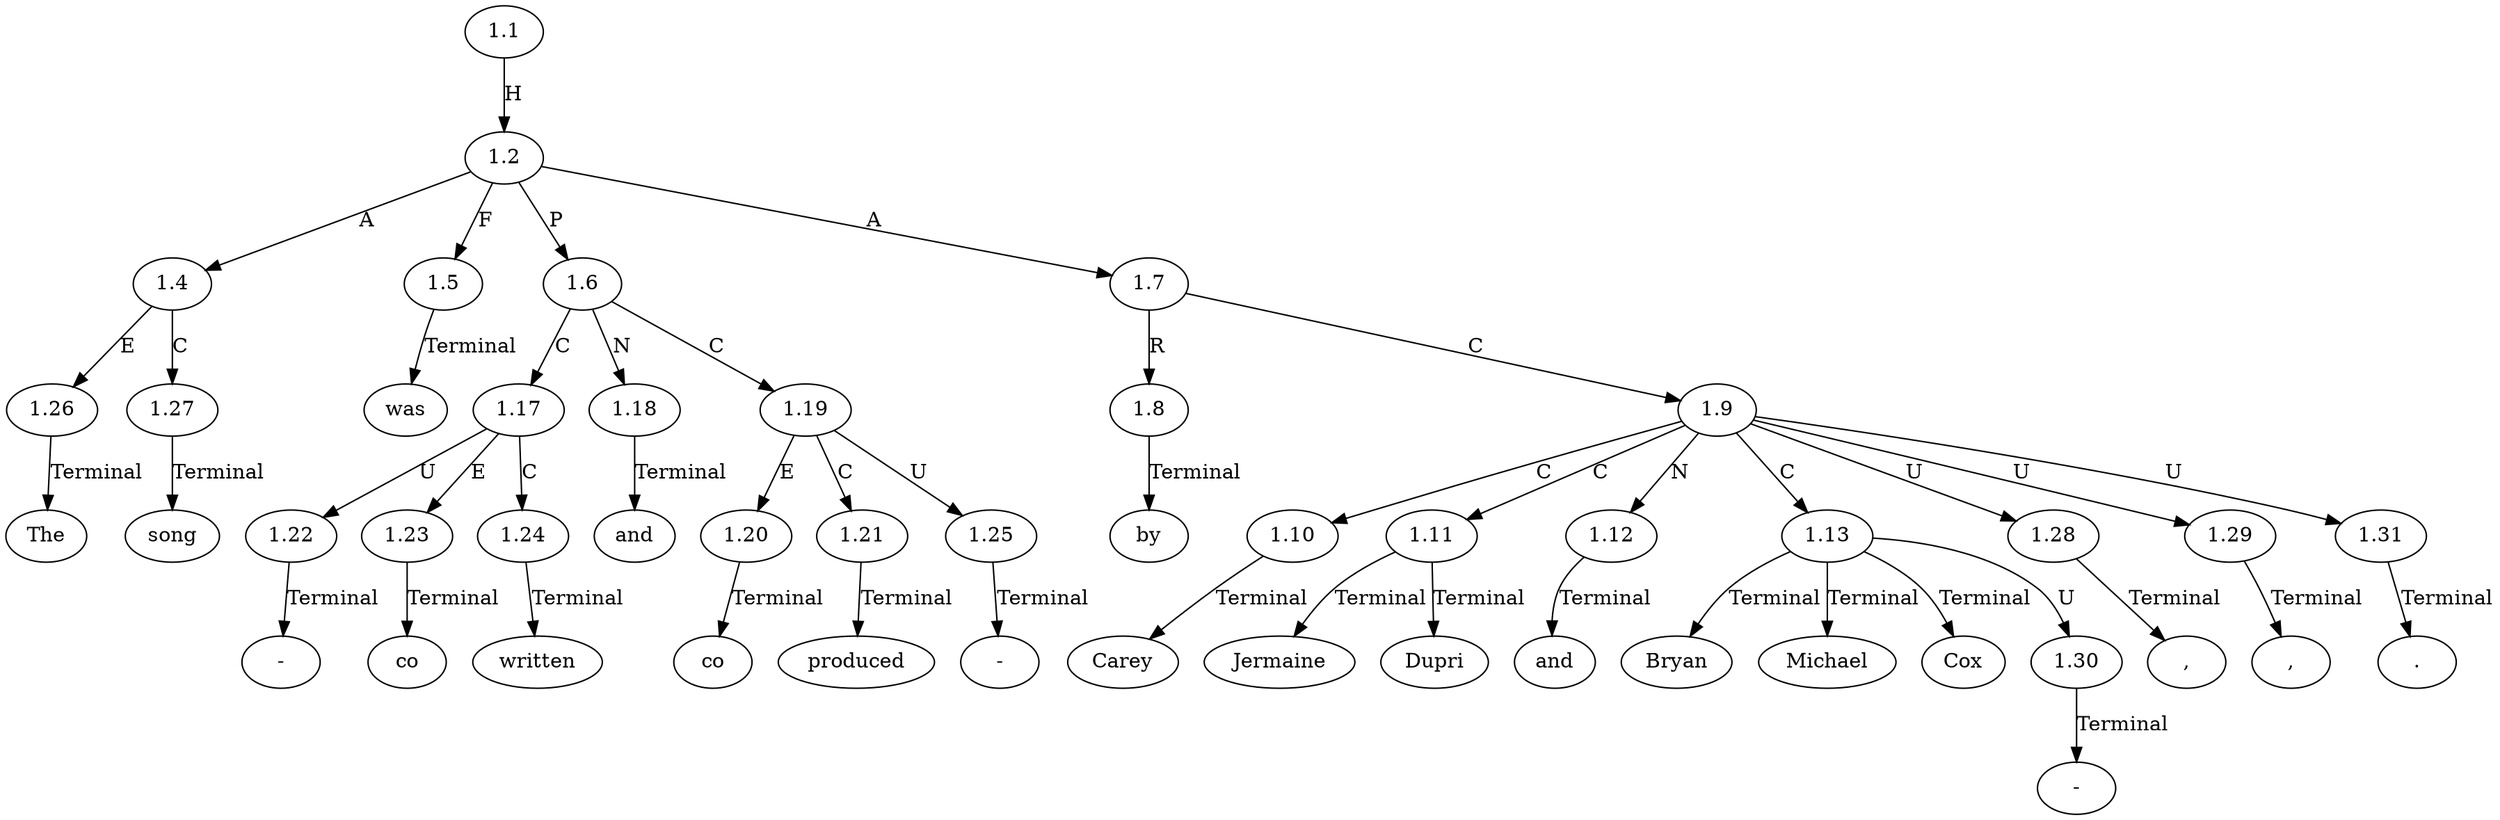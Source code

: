 // Graph
digraph {
	0.1 [label=The ordering=out]
	0.10 [label=produced ordering=out]
	0.11 [label=by ordering=out]
	0.12 [label=Carey ordering=out]
	0.13 [label="," ordering=out]
	0.14 [label=Jermaine ordering=out]
	0.15 [label=Dupri ordering=out]
	0.16 [label="," ordering=out]
	0.17 [label=and ordering=out]
	0.18 [label=Bryan ordering=out]
	0.19 [label="-" ordering=out]
	0.2 [label=song ordering=out]
	0.20 [label=Michael ordering=out]
	0.21 [label=Cox ordering=out]
	0.22 [label="." ordering=out]
	0.3 [label=was ordering=out]
	0.4 [label=co ordering=out]
	0.5 [label="-" ordering=out]
	0.6 [label=written ordering=out]
	0.7 [label=and ordering=out]
	0.8 [label=co ordering=out]
	0.9 [label="-" ordering=out]
	1.1 [label=1.1 ordering=out]
	1.2 [label=1.2 ordering=out]
	1.4 [label=1.4 ordering=out]
	1.5 [label=1.5 ordering=out]
	1.6 [label=1.6 ordering=out]
	1.7 [label=1.7 ordering=out]
	1.8 [label=1.8 ordering=out]
	1.9 [label=1.9 ordering=out]
	1.10 [label=1.10 ordering=out]
	1.11 [label=1.11 ordering=out]
	1.12 [label=1.12 ordering=out]
	1.13 [label=1.13 ordering=out]
	1.17 [label=1.17 ordering=out]
	1.18 [label=1.18 ordering=out]
	1.19 [label=1.19 ordering=out]
	1.20 [label=1.20 ordering=out]
	1.21 [label=1.21 ordering=out]
	1.22 [label=1.22 ordering=out]
	1.23 [label=1.23 ordering=out]
	1.24 [label=1.24 ordering=out]
	1.25 [label=1.25 ordering=out]
	1.26 [label=1.26 ordering=out]
	1.27 [label=1.27 ordering=out]
	1.28 [label=1.28 ordering=out]
	1.29 [label=1.29 ordering=out]
	1.30 [label=1.30 ordering=out]
	1.31 [label=1.31 ordering=out]
	1.1 -> 1.2 [label=H ordering=out]
	1.2 -> 1.4 [label=A ordering=out]
	1.2 -> 1.5 [label=F ordering=out]
	1.2 -> 1.6 [label=P ordering=out]
	1.2 -> 1.7 [label=A ordering=out]
	1.4 -> 1.26 [label=E ordering=out]
	1.4 -> 1.27 [label=C ordering=out]
	1.5 -> 0.3 [label=Terminal ordering=out]
	1.6 -> 1.17 [label=C ordering=out]
	1.6 -> 1.18 [label=N ordering=out]
	1.6 -> 1.19 [label=C ordering=out]
	1.7 -> 1.8 [label=R ordering=out]
	1.7 -> 1.9 [label=C ordering=out]
	1.8 -> 0.11 [label=Terminal ordering=out]
	1.9 -> 1.10 [label=C ordering=out]
	1.9 -> 1.11 [label=C ordering=out]
	1.9 -> 1.12 [label=N ordering=out]
	1.9 -> 1.13 [label=C ordering=out]
	1.9 -> 1.28 [label=U ordering=out]
	1.9 -> 1.29 [label=U ordering=out]
	1.9 -> 1.31 [label=U ordering=out]
	1.10 -> 0.12 [label=Terminal ordering=out]
	1.11 -> 0.14 [label=Terminal ordering=out]
	1.11 -> 0.15 [label=Terminal ordering=out]
	1.12 -> 0.17 [label=Terminal ordering=out]
	1.13 -> 0.18 [label=Terminal ordering=out]
	1.13 -> 0.20 [label=Terminal ordering=out]
	1.13 -> 0.21 [label=Terminal ordering=out]
	1.13 -> 1.30 [label=U ordering=out]
	1.17 -> 1.22 [label=U ordering=out]
	1.17 -> 1.23 [label=E ordering=out]
	1.17 -> 1.24 [label=C ordering=out]
	1.18 -> 0.7 [label=Terminal ordering=out]
	1.19 -> 1.20 [label=E ordering=out]
	1.19 -> 1.21 [label=C ordering=out]
	1.19 -> 1.25 [label=U ordering=out]
	1.20 -> 0.8 [label=Terminal ordering=out]
	1.21 -> 0.10 [label=Terminal ordering=out]
	1.22 -> 0.5 [label=Terminal ordering=out]
	1.23 -> 0.4 [label=Terminal ordering=out]
	1.24 -> 0.6 [label=Terminal ordering=out]
	1.25 -> 0.9 [label=Terminal ordering=out]
	1.26 -> 0.1 [label=Terminal ordering=out]
	1.27 -> 0.2 [label=Terminal ordering=out]
	1.28 -> 0.13 [label=Terminal ordering=out]
	1.29 -> 0.16 [label=Terminal ordering=out]
	1.30 -> 0.19 [label=Terminal ordering=out]
	1.31 -> 0.22 [label=Terminal ordering=out]
}
